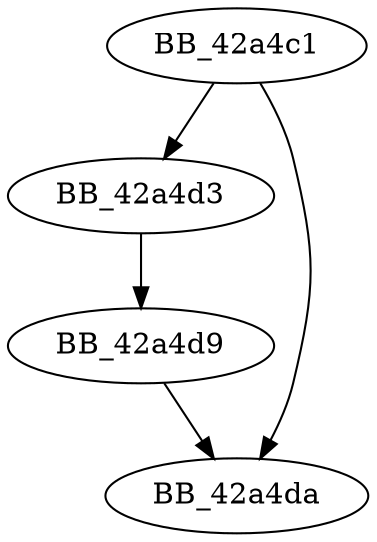 DiGraph sub_42A4C1{
BB_42a4c1->BB_42a4d3
BB_42a4c1->BB_42a4da
BB_42a4d3->BB_42a4d9
BB_42a4d9->BB_42a4da
}
